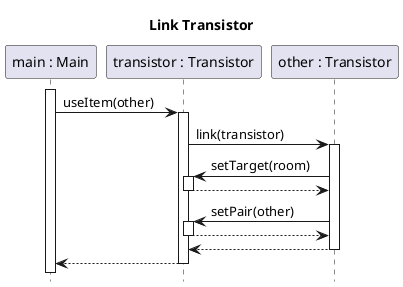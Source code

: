 @startuml student-link-transistor

title Link Transistor
hide footbox
skinparam SequenceReferenceBackgroundColor white

participant "main : Main" as main
participant "transistor : Transistor" as transistor
participant "other : Transistor" as other

autoactivate on

main++
main-> transistor ++: useItem(other)
	transistor -> other ++: link(transistor)
		other -> transistor ++: setTarget(room)
		return
		other -> transistor ++: setPair(other)
		return
	return
return

@enduml